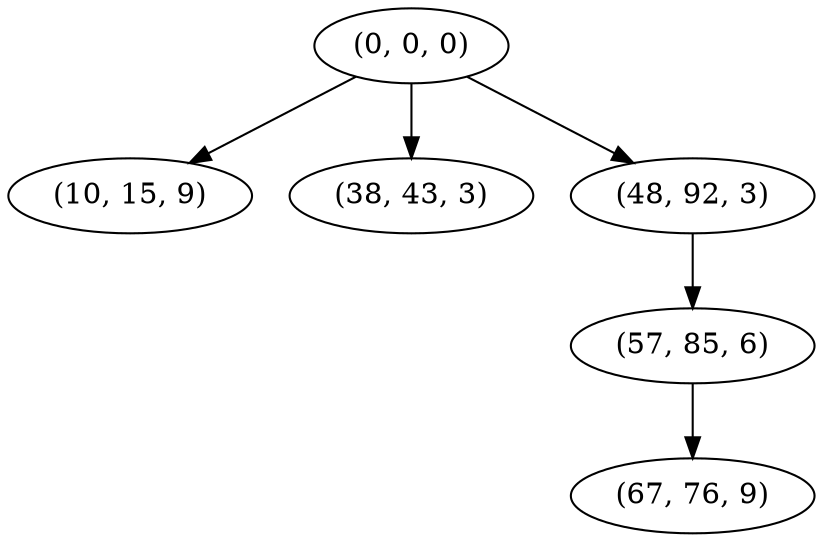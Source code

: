 digraph tree {
    "(0, 0, 0)";
    "(10, 15, 9)";
    "(38, 43, 3)";
    "(48, 92, 3)";
    "(57, 85, 6)";
    "(67, 76, 9)";
    "(0, 0, 0)" -> "(10, 15, 9)";
    "(0, 0, 0)" -> "(38, 43, 3)";
    "(0, 0, 0)" -> "(48, 92, 3)";
    "(48, 92, 3)" -> "(57, 85, 6)";
    "(57, 85, 6)" -> "(67, 76, 9)";
}
